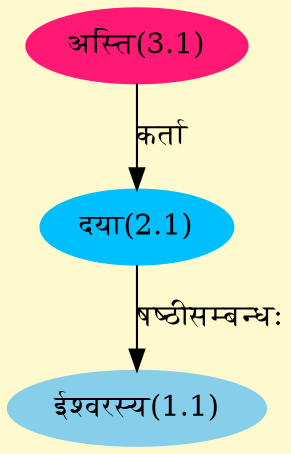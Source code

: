 digraph G{
rankdir=BT;
 compound=true;
 bgcolor="lemonchiffon1";
Node1_1 [style=filled, color="#87CEEB" label = "ईश्वरस्य(1.1)"]
Node2_1 [style=filled, color="#00BFFF" label = "दया(2.1)"]
Node3_1 [style=filled, color="#FF1975" label = "अस्ति(3.1)"]
/* Start of Relations section */

Node1_1 -> Node2_1 [  label="षष्ठीसम्बन्धः"  dir="back" ]
Node2_1 -> Node3_1 [  label="कर्ता"  dir="back" ]
}
